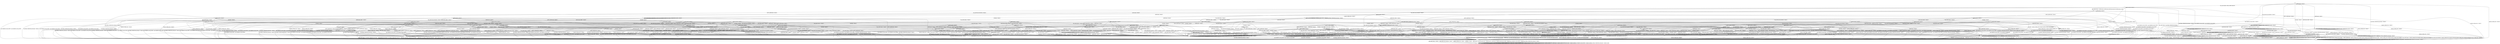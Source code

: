 digraph h12 {
s0 [label="s0"];
s1 [label="s1"];
s2 [label="s2"];
s6 [label="s6"];
s8 [label="s8"];
s33 [label="s33"];
s58 [label="s58"];
s60 [label="s60"];
s3 [label="s3"];
s4 [label="s4"];
s7 [label="s7"];
s9 [label="s9"];
s10 [label="s10"];
s13 [label="s13"];
s17 [label="s17"];
s59 [label="s59"];
s61 [label="s61"];
s5 [label="s5"];
s11 [label="s11"];
s16 [label="s16"];
s18 [label="s18"];
s21 [label="s21"];
s22 [label="s22"];
s34 [label="s34"];
s35 [label="s35"];
s47 [label="s47"];
s49 [label="s49"];
s12 [label="s12"];
s14 [label="s14"];
s15 [label="s15"];
s19 [label="s19"];
s24 [label="s24"];
s25 [label="s25"];
s26 [label="s26"];
s36 [label="s36"];
s37 [label="s37"];
s38 [label="s38"];
s45 [label="s45"];
s48 [label="s48"];
s52 [label="s52"];
s55 [label="s55"];
s63 [label="s63"];
s64 [label="s64"];
s69 [label="s69"];
s20 [label="s20"];
s23 [label="s23"];
s27 [label="s27"];
s28 [label="s28"];
s29 [label="s29"];
s30 [label="s30"];
s39 [label="s39"];
s41 [label="s41"];
s42 [label="s42"];
s43 [label="s43"];
s46 [label="s46"];
s50 [label="s50"];
s51 [label="s51"];
s53 [label="s53"];
s62 [label="s62"];
s67 [label="s67"];
s70 [label="s70"];
s71 [label="s71"];
s31 [label="s31"];
s40 [label="s40"];
s44 [label="s44"];
s56 [label="s56"];
s57 [label="s57"];
s65 [label="s65"];
s66 [label="s66"];
s68 [label="s68"];
s74 [label="s74"];
s75 [label="s75"];
s32 [label="s32"];
s54 [label="s54"];
s72 [label="s72"];
s73 [label="s73"];
s0 -> s1 [label="RSA_CLIENT_HELLO / HELLO_VERIFY_REQUEST"];
s0 -> s2 [label="RSA_CLIENT_KEY_EXCHANGE / TIMEOUT"];
s0 -> s8 [label="CHANGE_CIPHER_SPEC / TIMEOUT"];
s0 -> s33 [label="FINISHED / TIMEOUT"];
s0 -> s0 [label="APPLICATION / TIMEOUT"];
s0 -> s58 [label="CERTIFICATE / TIMEOUT"];
s0 -> s60 [label="EMPTY_CERTIFICATE / TIMEOUT"];
s0 -> s33 [label="CERTIFICATE_VERIFY / TIMEOUT"];
s0 -> s6 [label="Alert(WARNING,CLOSE_NOTIFY) / TIMEOUT"];
s0 -> s6 [label="Alert(FATAL,UNEXPECTED_MESSAGE) / TIMEOUT"];
s1 -> s3 [label="RSA_CLIENT_HELLO / SERVER_HELLO,CERTIFICATE,CERTIFICATE_REQUEST,SERVER_HELLO_DONE"];
s1 -> s4 [label="RSA_CLIENT_KEY_EXCHANGE / TIMEOUT"];
s1 -> s8 [label="CHANGE_CIPHER_SPEC / TIMEOUT"];
s1 -> s9 [label="FINISHED / TIMEOUT"];
s1 -> s1 [label="APPLICATION / TIMEOUT"];
s1 -> s17 [label="CERTIFICATE / TIMEOUT"];
s1 -> s13 [label="EMPTY_CERTIFICATE / TIMEOUT"];
s1 -> s9 [label="CERTIFICATE_VERIFY / TIMEOUT"];
s1 -> s6 [label="Alert(WARNING,CLOSE_NOTIFY) / Alert(WARNING,CLOSE_NOTIFY)"];
s1 -> s6 [label="Alert(FATAL,UNEXPECTED_MESSAGE) / TIMEOUT"];
s2 -> s2 [label="RSA_CLIENT_HELLO / TIMEOUT"];
s2 -> s33 [label="RSA_CLIENT_KEY_EXCHANGE / TIMEOUT"];
s2 -> s10 [label="CHANGE_CIPHER_SPEC / TIMEOUT"];
s2 -> s2 [label="FINISHED / TIMEOUT"];
s2 -> s2 [label="APPLICATION / TIMEOUT"];
s2 -> s60 [label="CERTIFICATE / TIMEOUT"];
s2 -> s60 [label="EMPTY_CERTIFICATE / TIMEOUT"];
s2 -> s59 [label="CERTIFICATE_VERIFY / TIMEOUT"];
s2 -> s6 [label="Alert(WARNING,CLOSE_NOTIFY) / TIMEOUT"];
s2 -> s6 [label="Alert(FATAL,UNEXPECTED_MESSAGE) / TIMEOUT"];
s6 -> s7 [label="RSA_CLIENT_HELLO / TIMEOUT"];
s6 -> s7 [label="RSA_CLIENT_KEY_EXCHANGE / TIMEOUT"];
s6 -> s7 [label="CHANGE_CIPHER_SPEC / TIMEOUT"];
s6 -> s7 [label="FINISHED / TIMEOUT"];
s6 -> s7 [label="APPLICATION / TIMEOUT"];
s6 -> s7 [label="CERTIFICATE / TIMEOUT"];
s6 -> s7 [label="EMPTY_CERTIFICATE / TIMEOUT"];
s6 -> s7 [label="CERTIFICATE_VERIFY / TIMEOUT"];
s6 -> s7 [label="Alert(WARNING,CLOSE_NOTIFY) / TIMEOUT"];
s6 -> s7 [label="Alert(FATAL,UNEXPECTED_MESSAGE) / TIMEOUT"];
s8 -> s8 [label="RSA_CLIENT_HELLO / TIMEOUT"];
s8 -> s8 [label="RSA_CLIENT_KEY_EXCHANGE / TIMEOUT"];
s8 -> s8 [label="CHANGE_CIPHER_SPEC / TIMEOUT"];
s8 -> s8 [label="FINISHED / TIMEOUT"];
s8 -> s8 [label="APPLICATION / TIMEOUT"];
s8 -> s8 [label="CERTIFICATE / TIMEOUT"];
s8 -> s8 [label="EMPTY_CERTIFICATE / TIMEOUT"];
s8 -> s8 [label="CERTIFICATE_VERIFY / TIMEOUT"];
s8 -> s8 [label="Alert(WARNING,CLOSE_NOTIFY) / TIMEOUT"];
s8 -> s8 [label="Alert(FATAL,UNEXPECTED_MESSAGE) / TIMEOUT"];
s33 -> s33 [label="RSA_CLIENT_HELLO / TIMEOUT"];
s33 -> s33 [label="RSA_CLIENT_KEY_EXCHANGE / TIMEOUT"];
s33 -> s8 [label="CHANGE_CIPHER_SPEC / TIMEOUT"];
s33 -> s33 [label="FINISHED / TIMEOUT"];
s33 -> s33 [label="APPLICATION / TIMEOUT"];
s33 -> s33 [label="CERTIFICATE / TIMEOUT"];
s33 -> s33 [label="EMPTY_CERTIFICATE / TIMEOUT"];
s33 -> s33 [label="CERTIFICATE_VERIFY / TIMEOUT"];
s33 -> s6 [label="Alert(WARNING,CLOSE_NOTIFY) / TIMEOUT"];
s33 -> s6 [label="Alert(FATAL,UNEXPECTED_MESSAGE) / TIMEOUT"];
s58 -> s58 [label="RSA_CLIENT_HELLO / TIMEOUT"];
s58 -> s58 [label="RSA_CLIENT_KEY_EXCHANGE / TIMEOUT"];
s58 -> s8 [label="CHANGE_CIPHER_SPEC / TIMEOUT"];
s58 -> s58 [label="FINISHED / TIMEOUT"];
s58 -> s58 [label="APPLICATION / TIMEOUT"];
s58 -> s33 [label="CERTIFICATE / TIMEOUT"];
s58 -> s33 [label="EMPTY_CERTIFICATE / TIMEOUT"];
s58 -> s61 [label="CERTIFICATE_VERIFY / TIMEOUT"];
s58 -> s6 [label="Alert(WARNING,CLOSE_NOTIFY) / TIMEOUT"];
s58 -> s6 [label="Alert(FATAL,UNEXPECTED_MESSAGE) / TIMEOUT"];
s60 -> s60 [label="RSA_CLIENT_HELLO / TIMEOUT"];
s60 -> s60 [label="RSA_CLIENT_KEY_EXCHANGE / TIMEOUT"];
s60 -> s10 [label="CHANGE_CIPHER_SPEC / TIMEOUT"];
s60 -> s60 [label="FINISHED / TIMEOUT"];
s60 -> s60 [label="APPLICATION / TIMEOUT"];
s60 -> s33 [label="CERTIFICATE / TIMEOUT"];
s60 -> s33 [label="EMPTY_CERTIFICATE / TIMEOUT"];
s60 -> s61 [label="CERTIFICATE_VERIFY / TIMEOUT"];
s60 -> s6 [label="Alert(WARNING,CLOSE_NOTIFY) / TIMEOUT"];
s60 -> s6 [label="Alert(FATAL,UNEXPECTED_MESSAGE) / TIMEOUT"];
s3 -> s6 [label="RSA_CLIENT_HELLO / Alert(FATAL,UNEXPECTED_MESSAGE)"];
s3 -> s21 [label="RSA_CLIENT_KEY_EXCHANGE / TIMEOUT"];
s3 -> s8 [label="CHANGE_CIPHER_SPEC / TIMEOUT"];
s3 -> s9 [label="FINISHED / TIMEOUT"];
s3 -> s3 [label="APPLICATION / TIMEOUT"];
s3 -> s17 [label="CERTIFICATE / TIMEOUT"];
s3 -> s11 [label="EMPTY_CERTIFICATE / TIMEOUT"];
s3 -> s9 [label="CERTIFICATE_VERIFY / TIMEOUT"];
s3 -> s6 [label="Alert(WARNING,CLOSE_NOTIFY) / Alert(WARNING,CLOSE_NOTIFY)"];
s3 -> s6 [label="Alert(FATAL,UNEXPECTED_MESSAGE) / TIMEOUT"];
s4 -> s18 [label="RSA_CLIENT_HELLO / TIMEOUT"];
s4 -> s9 [label="RSA_CLIENT_KEY_EXCHANGE / TIMEOUT"];
s4 -> s5 [label="CHANGE_CIPHER_SPEC / TIMEOUT"];
s4 -> s22 [label="FINISHED / TIMEOUT"];
s4 -> s4 [label="APPLICATION / TIMEOUT"];
s4 -> s34 [label="CERTIFICATE / TIMEOUT"];
s4 -> s34 [label="EMPTY_CERTIFICATE / TIMEOUT"];
s4 -> s47 [label="CERTIFICATE_VERIFY / TIMEOUT"];
s4 -> s6 [label="Alert(WARNING,CLOSE_NOTIFY) / Alert(WARNING,CLOSE_NOTIFY)"];
s4 -> s6 [label="Alert(FATAL,UNEXPECTED_MESSAGE) / TIMEOUT"];
s7 -> s7 [label="RSA_CLIENT_HELLO / SOCKET_CLOSED"];
s7 -> s7 [label="RSA_CLIENT_KEY_EXCHANGE / SOCKET_CLOSED"];
s7 -> s7 [label="CHANGE_CIPHER_SPEC / SOCKET_CLOSED"];
s7 -> s7 [label="FINISHED / SOCKET_CLOSED"];
s7 -> s7 [label="APPLICATION / SOCKET_CLOSED"];
s7 -> s7 [label="CERTIFICATE / SOCKET_CLOSED"];
s7 -> s7 [label="EMPTY_CERTIFICATE / SOCKET_CLOSED"];
s7 -> s7 [label="CERTIFICATE_VERIFY / SOCKET_CLOSED"];
s7 -> s7 [label="Alert(WARNING,CLOSE_NOTIFY) / SOCKET_CLOSED"];
s7 -> s7 [label="Alert(FATAL,UNEXPECTED_MESSAGE) / SOCKET_CLOSED"];
s9 -> s9 [label="RSA_CLIENT_HELLO / TIMEOUT"];
s9 -> s9 [label="RSA_CLIENT_KEY_EXCHANGE / TIMEOUT"];
s9 -> s8 [label="CHANGE_CIPHER_SPEC / TIMEOUT"];
s9 -> s9 [label="FINISHED / TIMEOUT"];
s9 -> s9 [label="APPLICATION / TIMEOUT"];
s9 -> s9 [label="CERTIFICATE / TIMEOUT"];
s9 -> s9 [label="EMPTY_CERTIFICATE / TIMEOUT"];
s9 -> s9 [label="CERTIFICATE_VERIFY / TIMEOUT"];
s9 -> s6 [label="Alert(WARNING,CLOSE_NOTIFY) / Alert(WARNING,CLOSE_NOTIFY)"];
s9 -> s6 [label="Alert(FATAL,UNEXPECTED_MESSAGE) / TIMEOUT"];
s10 -> s6 [label="RSA_CLIENT_HELLO / TIMEOUT"];
s10 -> s6 [label="RSA_CLIENT_KEY_EXCHANGE / TIMEOUT"];
s10 -> s8 [label="CHANGE_CIPHER_SPEC / TIMEOUT"];
s10 -> s6 [label="FINISHED / TIMEOUT"];
s10 -> s10 [label="APPLICATION / TIMEOUT"];
s10 -> s6 [label="CERTIFICATE / TIMEOUT"];
s10 -> s6 [label="EMPTY_CERTIFICATE / TIMEOUT"];
s10 -> s6 [label="CERTIFICATE_VERIFY / TIMEOUT"];
s10 -> s10 [label="Alert(WARNING,CLOSE_NOTIFY) / TIMEOUT"];
s10 -> s10 [label="Alert(FATAL,UNEXPECTED_MESSAGE) / TIMEOUT"];
s13 -> s16 [label="RSA_CLIENT_HELLO / TIMEOUT"];
s13 -> s34 [label="RSA_CLIENT_KEY_EXCHANGE / TIMEOUT"];
s13 -> s5 [label="CHANGE_CIPHER_SPEC / TIMEOUT"];
s13 -> s35 [label="FINISHED / TIMEOUT"];
s13 -> s13 [label="APPLICATION / TIMEOUT"];
s13 -> s9 [label="CERTIFICATE / TIMEOUT"];
s13 -> s9 [label="EMPTY_CERTIFICATE / TIMEOUT"];
s13 -> s49 [label="CERTIFICATE_VERIFY / TIMEOUT"];
s13 -> s6 [label="Alert(WARNING,CLOSE_NOTIFY) / Alert(WARNING,CLOSE_NOTIFY)"];
s13 -> s6 [label="Alert(FATAL,UNEXPECTED_MESSAGE) / TIMEOUT"];
s17 -> s17 [label="RSA_CLIENT_HELLO / TIMEOUT"];
s17 -> s17 [label="RSA_CLIENT_KEY_EXCHANGE / TIMEOUT"];
s17 -> s8 [label="CHANGE_CIPHER_SPEC / TIMEOUT"];
s17 -> s17 [label="FINISHED / TIMEOUT"];
s17 -> s17 [label="APPLICATION / TIMEOUT"];
s17 -> s9 [label="CERTIFICATE / TIMEOUT"];
s17 -> s9 [label="EMPTY_CERTIFICATE / TIMEOUT"];
s17 -> s49 [label="CERTIFICATE_VERIFY / TIMEOUT"];
s17 -> s6 [label="Alert(WARNING,CLOSE_NOTIFY) / Alert(WARNING,CLOSE_NOTIFY)"];
s17 -> s6 [label="Alert(FATAL,UNEXPECTED_MESSAGE) / TIMEOUT"];
s59 -> s59 [label="RSA_CLIENT_HELLO / TIMEOUT"];
s59 -> s33 [label="RSA_CLIENT_KEY_EXCHANGE / TIMEOUT"];
s59 -> s10 [label="CHANGE_CIPHER_SPEC / TIMEOUT"];
s59 -> s59 [label="FINISHED / TIMEOUT"];
s59 -> s59 [label="APPLICATION / TIMEOUT"];
s59 -> s61 [label="CERTIFICATE / TIMEOUT"];
s59 -> s61 [label="EMPTY_CERTIFICATE / TIMEOUT"];
s59 -> s33 [label="CERTIFICATE_VERIFY / TIMEOUT"];
s59 -> s6 [label="Alert(WARNING,CLOSE_NOTIFY) / TIMEOUT"];
s59 -> s6 [label="Alert(FATAL,UNEXPECTED_MESSAGE) / TIMEOUT"];
s61 -> s61 [label="RSA_CLIENT_HELLO / TIMEOUT"];
s61 -> s61 [label="RSA_CLIENT_KEY_EXCHANGE / TIMEOUT"];
s61 -> s10 [label="CHANGE_CIPHER_SPEC / TIMEOUT"];
s61 -> s61 [label="FINISHED / TIMEOUT"];
s61 -> s61 [label="APPLICATION / TIMEOUT"];
s61 -> s33 [label="CERTIFICATE / TIMEOUT"];
s61 -> s33 [label="EMPTY_CERTIFICATE / TIMEOUT"];
s61 -> s33 [label="CERTIFICATE_VERIFY / TIMEOUT"];
s61 -> s6 [label="Alert(WARNING,CLOSE_NOTIFY) / TIMEOUT"];
s61 -> s6 [label="Alert(FATAL,UNEXPECTED_MESSAGE) / TIMEOUT"];
s5 -> s6 [label="RSA_CLIENT_HELLO / Alert(FATAL,UNEXPECTED_MESSAGE)"];
s5 -> s6 [label="RSA_CLIENT_KEY_EXCHANGE / Alert(FATAL,UNEXPECTED_MESSAGE)"];
s5 -> s8 [label="CHANGE_CIPHER_SPEC / TIMEOUT"];
s5 -> s6 [label="FINISHED / Alert(FATAL,UNEXPECTED_MESSAGE)"];
s5 -> s5 [label="APPLICATION / TIMEOUT"];
s5 -> s6 [label="CERTIFICATE / Alert(FATAL,UNEXPECTED_MESSAGE)"];
s5 -> s6 [label="EMPTY_CERTIFICATE / Alert(FATAL,UNEXPECTED_MESSAGE)"];
s5 -> s6 [label="CERTIFICATE_VERIFY / Alert(FATAL,UNEXPECTED_MESSAGE)"];
s5 -> s5 [label="Alert(WARNING,CLOSE_NOTIFY) / TIMEOUT"];
s5 -> s5 [label="Alert(FATAL,UNEXPECTED_MESSAGE) / TIMEOUT"];
s11 -> s14 [label="RSA_CLIENT_HELLO / TIMEOUT"];
s11 -> s15 [label="RSA_CLIENT_KEY_EXCHANGE / TIMEOUT"];
s11 -> s12 [label="CHANGE_CIPHER_SPEC / TIMEOUT"];
s11 -> s19 [label="FINISHED / TIMEOUT"];
s11 -> s11 [label="APPLICATION / TIMEOUT"];
s11 -> s9 [label="CERTIFICATE / TIMEOUT"];
s11 -> s9 [label="EMPTY_CERTIFICATE / TIMEOUT"];
s11 -> s48 [label="CERTIFICATE_VERIFY / TIMEOUT"];
s11 -> s6 [label="Alert(WARNING,CLOSE_NOTIFY) / Alert(WARNING,CLOSE_NOTIFY)"];
s11 -> s6 [label="Alert(FATAL,UNEXPECTED_MESSAGE) / TIMEOUT"];
s16 -> s9 [label="RSA_CLIENT_HELLO / TIMEOUT"];
s16 -> s36 [label="RSA_CLIENT_KEY_EXCHANGE / TIMEOUT"];
s16 -> s5 [label="CHANGE_CIPHER_SPEC / TIMEOUT"];
s16 -> s24 [label="FINISHED / TIMEOUT"];
s16 -> s16 [label="APPLICATION / TIMEOUT"];
s16 -> s9 [label="CERTIFICATE / TIMEOUT"];
s16 -> s9 [label="EMPTY_CERTIFICATE / TIMEOUT"];
s16 -> s63 [label="CERTIFICATE_VERIFY / TIMEOUT"];
s16 -> s6 [label="Alert(WARNING,CLOSE_NOTIFY) / Alert(WARNING,CLOSE_NOTIFY)"];
s16 -> s6 [label="Alert(FATAL,UNEXPECTED_MESSAGE) / TIMEOUT"];
s18 -> s9 [label="RSA_CLIENT_HELLO / TIMEOUT"];
s18 -> s9 [label="RSA_CLIENT_KEY_EXCHANGE / TIMEOUT"];
s18 -> s5 [label="CHANGE_CIPHER_SPEC / TIMEOUT"];
s18 -> s37 [label="FINISHED / TIMEOUT"];
s18 -> s18 [label="APPLICATION / TIMEOUT"];
s18 -> s36 [label="CERTIFICATE / TIMEOUT"];
s18 -> s36 [label="EMPTY_CERTIFICATE / TIMEOUT"];
s18 -> s64 [label="CERTIFICATE_VERIFY / TIMEOUT"];
s18 -> s6 [label="Alert(WARNING,CLOSE_NOTIFY) / Alert(WARNING,CLOSE_NOTIFY)"];
s18 -> s6 [label="Alert(FATAL,UNEXPECTED_MESSAGE) / TIMEOUT"];
s21 -> s18 [label="RSA_CLIENT_HELLO / TIMEOUT"];
s21 -> s9 [label="RSA_CLIENT_KEY_EXCHANGE / TIMEOUT"];
s21 -> s25 [label="CHANGE_CIPHER_SPEC / TIMEOUT"];
s21 -> s22 [label="FINISHED / TIMEOUT"];
s21 -> s21 [label="APPLICATION / TIMEOUT"];
s21 -> s38 [label="CERTIFICATE / TIMEOUT"];
s21 -> s15 [label="EMPTY_CERTIFICATE / TIMEOUT"];
s21 -> s26 [label="CERTIFICATE_VERIFY / TIMEOUT"];
s21 -> s6 [label="Alert(WARNING,CLOSE_NOTIFY) / Alert(WARNING,CLOSE_NOTIFY)"];
s21 -> s6 [label="Alert(FATAL,UNEXPECTED_MESSAGE) / TIMEOUT"];
s22 -> s37 [label="RSA_CLIENT_HELLO / TIMEOUT"];
s22 -> s9 [label="RSA_CLIENT_KEY_EXCHANGE / TIMEOUT"];
s22 -> s5 [label="CHANGE_CIPHER_SPEC / TIMEOUT"];
s22 -> s9 [label="FINISHED / TIMEOUT"];
s22 -> s22 [label="APPLICATION / TIMEOUT"];
s22 -> s45 [label="CERTIFICATE / TIMEOUT"];
s22 -> s45 [label="EMPTY_CERTIFICATE / TIMEOUT"];
s22 -> s52 [label="CERTIFICATE_VERIFY / TIMEOUT"];
s22 -> s6 [label="Alert(WARNING,CLOSE_NOTIFY) / Alert(WARNING,CLOSE_NOTIFY)"];
s22 -> s6 [label="Alert(FATAL,UNEXPECTED_MESSAGE) / TIMEOUT"];
s34 -> s36 [label="RSA_CLIENT_HELLO / TIMEOUT"];
s34 -> s9 [label="RSA_CLIENT_KEY_EXCHANGE / TIMEOUT"];
s34 -> s5 [label="CHANGE_CIPHER_SPEC / TIMEOUT"];
s34 -> s45 [label="FINISHED / TIMEOUT"];
s34 -> s34 [label="APPLICATION / TIMEOUT"];
s34 -> s9 [label="CERTIFICATE / TIMEOUT"];
s34 -> s9 [label="EMPTY_CERTIFICATE / TIMEOUT"];
s34 -> s55 [label="CERTIFICATE_VERIFY / TIMEOUT"];
s34 -> s6 [label="Alert(WARNING,CLOSE_NOTIFY) / Alert(WARNING,CLOSE_NOTIFY)"];
s34 -> s6 [label="Alert(FATAL,UNEXPECTED_MESSAGE) / TIMEOUT"];
s35 -> s24 [label="RSA_CLIENT_HELLO / TIMEOUT"];
s35 -> s45 [label="RSA_CLIENT_KEY_EXCHANGE / TIMEOUT"];
s35 -> s5 [label="CHANGE_CIPHER_SPEC / TIMEOUT"];
s35 -> s9 [label="FINISHED / TIMEOUT"];
s35 -> s35 [label="APPLICATION / TIMEOUT"];
s35 -> s9 [label="CERTIFICATE / TIMEOUT"];
s35 -> s9 [label="EMPTY_CERTIFICATE / TIMEOUT"];
s35 -> s69 [label="CERTIFICATE_VERIFY / TIMEOUT"];
s35 -> s6 [label="Alert(WARNING,CLOSE_NOTIFY) / Alert(WARNING,CLOSE_NOTIFY)"];
s35 -> s6 [label="Alert(FATAL,UNEXPECTED_MESSAGE) / TIMEOUT"];
s47 -> s64 [label="RSA_CLIENT_HELLO / TIMEOUT"];
s47 -> s9 [label="RSA_CLIENT_KEY_EXCHANGE / TIMEOUT"];
s47 -> s5 [label="CHANGE_CIPHER_SPEC / TIMEOUT"];
s47 -> s52 [label="FINISHED / TIMEOUT"];
s47 -> s47 [label="APPLICATION / TIMEOUT"];
s47 -> s55 [label="CERTIFICATE / TIMEOUT"];
s47 -> s55 [label="EMPTY_CERTIFICATE / TIMEOUT"];
s47 -> s9 [label="CERTIFICATE_VERIFY / TIMEOUT"];
s47 -> s6 [label="Alert(WARNING,CLOSE_NOTIFY) / Alert(WARNING,CLOSE_NOTIFY)"];
s47 -> s6 [label="Alert(FATAL,UNEXPECTED_MESSAGE) / TIMEOUT"];
s49 -> s63 [label="RSA_CLIENT_HELLO / TIMEOUT"];
s49 -> s55 [label="RSA_CLIENT_KEY_EXCHANGE / TIMEOUT"];
s49 -> s5 [label="CHANGE_CIPHER_SPEC / TIMEOUT"];
s49 -> s69 [label="FINISHED / TIMEOUT"];
s49 -> s49 [label="APPLICATION / TIMEOUT"];
s49 -> s9 [label="CERTIFICATE / TIMEOUT"];
s49 -> s9 [label="EMPTY_CERTIFICATE / TIMEOUT"];
s49 -> s9 [label="CERTIFICATE_VERIFY / TIMEOUT"];
s49 -> s6 [label="Alert(WARNING,CLOSE_NOTIFY) / Alert(WARNING,CLOSE_NOTIFY)"];
s49 -> s6 [label="Alert(FATAL,UNEXPECTED_MESSAGE) / TIMEOUT"];
s12 -> s6 [label="RSA_CLIENT_HELLO / Alert(FATAL,BAD_CERTIFICATE)"];
s12 -> s6 [label="RSA_CLIENT_KEY_EXCHANGE / Alert(FATAL,BAD_CERTIFICATE)"];
s12 -> s8 [label="CHANGE_CIPHER_SPEC / TIMEOUT"];
s12 -> s6 [label="FINISHED / Alert(FATAL,BAD_CERTIFICATE)"];
s12 -> s12 [label="APPLICATION / TIMEOUT"];
s12 -> s6 [label="CERTIFICATE / Alert(FATAL,BAD_CERTIFICATE)"];
s12 -> s6 [label="EMPTY_CERTIFICATE / Alert(FATAL,BAD_CERTIFICATE)"];
s12 -> s6 [label="CERTIFICATE_VERIFY / Alert(FATAL,BAD_CERTIFICATE)"];
s12 -> s12 [label="Alert(WARNING,CLOSE_NOTIFY) / TIMEOUT"];
s12 -> s12 [label="Alert(FATAL,UNEXPECTED_MESSAGE) / TIMEOUT"];
s14 -> s9 [label="RSA_CLIENT_HELLO / TIMEOUT"];
s14 -> s20 [label="RSA_CLIENT_KEY_EXCHANGE / TIMEOUT"];
s14 -> s12 [label="CHANGE_CIPHER_SPEC / TIMEOUT"];
s14 -> s23 [label="FINISHED / TIMEOUT"];
s14 -> s14 [label="APPLICATION / TIMEOUT"];
s14 -> s9 [label="CERTIFICATE / TIMEOUT"];
s14 -> s9 [label="EMPTY_CERTIFICATE / TIMEOUT"];
s14 -> s62 [label="CERTIFICATE_VERIFY / TIMEOUT"];
s14 -> s6 [label="Alert(WARNING,CLOSE_NOTIFY) / Alert(WARNING,CLOSE_NOTIFY)"];
s14 -> s6 [label="Alert(FATAL,UNEXPECTED_MESSAGE) / TIMEOUT"];
s15 -> s20 [label="RSA_CLIENT_HELLO / TIMEOUT"];
s15 -> s9 [label="RSA_CLIENT_KEY_EXCHANGE / TIMEOUT"];
s15 -> s12 [label="CHANGE_CIPHER_SPEC / TIMEOUT"];
s15 -> s43 [label="FINISHED / TIMEOUT"];
s15 -> s15 [label="APPLICATION / TIMEOUT"];
s15 -> s9 [label="CERTIFICATE / TIMEOUT"];
s15 -> s9 [label="EMPTY_CERTIFICATE / TIMEOUT"];
s15 -> s50 [label="CERTIFICATE_VERIFY / TIMEOUT"];
s15 -> s6 [label="Alert(WARNING,CLOSE_NOTIFY) / Alert(WARNING,CLOSE_NOTIFY)"];
s15 -> s6 [label="Alert(FATAL,UNEXPECTED_MESSAGE) / TIMEOUT"];
s19 -> s23 [label="RSA_CLIENT_HELLO / TIMEOUT"];
s19 -> s43 [label="RSA_CLIENT_KEY_EXCHANGE / TIMEOUT"];
s19 -> s12 [label="CHANGE_CIPHER_SPEC / TIMEOUT"];
s19 -> s9 [label="FINISHED / TIMEOUT"];
s19 -> s19 [label="APPLICATION / TIMEOUT"];
s19 -> s9 [label="CERTIFICATE / TIMEOUT"];
s19 -> s9 [label="EMPTY_CERTIFICATE / TIMEOUT"];
s19 -> s51 [label="CERTIFICATE_VERIFY / TIMEOUT"];
s19 -> s6 [label="Alert(WARNING,CLOSE_NOTIFY) / Alert(WARNING,CLOSE_NOTIFY)"];
s19 -> s6 [label="Alert(FATAL,UNEXPECTED_MESSAGE) / TIMEOUT"];
s24 -> s9 [label="RSA_CLIENT_HELLO / TIMEOUT"];
s24 -> s46 [label="RSA_CLIENT_KEY_EXCHANGE / TIMEOUT"];
s24 -> s5 [label="CHANGE_CIPHER_SPEC / TIMEOUT"];
s24 -> s9 [label="FINISHED / TIMEOUT"];
s24 -> s24 [label="APPLICATION / TIMEOUT"];
s24 -> s9 [label="CERTIFICATE / TIMEOUT"];
s24 -> s9 [label="EMPTY_CERTIFICATE / TIMEOUT"];
s24 -> s53 [label="CERTIFICATE_VERIFY / TIMEOUT"];
s24 -> s6 [label="Alert(WARNING,CLOSE_NOTIFY) / Alert(WARNING,CLOSE_NOTIFY)"];
s24 -> s6 [label="Alert(FATAL,UNEXPECTED_MESSAGE) / TIMEOUT"];
s25 -> s18 [label="RSA_CLIENT_HELLO / TIMEOUT"];
s25 -> s9 [label="RSA_CLIENT_KEY_EXCHANGE / TIMEOUT"];
s25 -> s8 [label="CHANGE_CIPHER_SPEC / TIMEOUT"];
s25 -> s27 [label="FINISHED / CHANGE_CIPHER_SPEC,FINISHED,CHANGE_CIPHER_SPEC,FINISHED"];
s25 -> s25 [label="APPLICATION / TIMEOUT"];
s25 -> s28 [label="CERTIFICATE / TIMEOUT"];
s25 -> s20 [label="EMPTY_CERTIFICATE / TIMEOUT"];
s25 -> s67 [label="CERTIFICATE_VERIFY / TIMEOUT"];
s25 -> s25 [label="Alert(WARNING,CLOSE_NOTIFY) / TIMEOUT"];
s25 -> s25 [label="Alert(FATAL,UNEXPECTED_MESSAGE) / TIMEOUT"];
s26 -> s26 [label="RSA_CLIENT_HELLO / TIMEOUT"];
s26 -> s9 [label="RSA_CLIENT_KEY_EXCHANGE / TIMEOUT"];
s26 -> s29 [label="CHANGE_CIPHER_SPEC / TIMEOUT"];
s26 -> s30 [label="FINISHED / TIMEOUT"];
s26 -> s26 [label="APPLICATION / TIMEOUT"];
s26 -> s39 [label="CERTIFICATE / TIMEOUT"];
s26 -> s39 [label="EMPTY_CERTIFICATE / TIMEOUT"];
s26 -> s9 [label="CERTIFICATE_VERIFY / TIMEOUT"];
s26 -> s6 [label="Alert(WARNING,CLOSE_NOTIFY) / Alert(WARNING,CLOSE_NOTIFY)"];
s26 -> s6 [label="Alert(FATAL,UNEXPECTED_MESSAGE) / TIMEOUT"];
s36 -> s9 [label="RSA_CLIENT_HELLO / TIMEOUT"];
s36 -> s9 [label="RSA_CLIENT_KEY_EXCHANGE / TIMEOUT"];
s36 -> s5 [label="CHANGE_CIPHER_SPEC / TIMEOUT"];
s36 -> s46 [label="FINISHED / TIMEOUT"];
s36 -> s36 [label="APPLICATION / TIMEOUT"];
s36 -> s9 [label="CERTIFICATE / TIMEOUT"];
s36 -> s9 [label="EMPTY_CERTIFICATE / TIMEOUT"];
s36 -> s70 [label="CERTIFICATE_VERIFY / TIMEOUT"];
s36 -> s6 [label="Alert(WARNING,CLOSE_NOTIFY) / Alert(WARNING,CLOSE_NOTIFY)"];
s36 -> s6 [label="Alert(FATAL,UNEXPECTED_MESSAGE) / TIMEOUT"];
s37 -> s9 [label="RSA_CLIENT_HELLO / TIMEOUT"];
s37 -> s9 [label="RSA_CLIENT_KEY_EXCHANGE / TIMEOUT"];
s37 -> s5 [label="CHANGE_CIPHER_SPEC / TIMEOUT"];
s37 -> s9 [label="FINISHED / TIMEOUT"];
s37 -> s37 [label="APPLICATION / TIMEOUT"];
s37 -> s46 [label="CERTIFICATE / TIMEOUT"];
s37 -> s46 [label="EMPTY_CERTIFICATE / TIMEOUT"];
s37 -> s71 [label="CERTIFICATE_VERIFY / TIMEOUT"];
s37 -> s6 [label="Alert(WARNING,CLOSE_NOTIFY) / Alert(WARNING,CLOSE_NOTIFY)"];
s37 -> s6 [label="Alert(FATAL,UNEXPECTED_MESSAGE) / TIMEOUT"];
s38 -> s36 [label="RSA_CLIENT_HELLO / TIMEOUT"];
s38 -> s9 [label="RSA_CLIENT_KEY_EXCHANGE / TIMEOUT"];
s38 -> s41 [label="CHANGE_CIPHER_SPEC / TIMEOUT"];
s38 -> s45 [label="FINISHED / TIMEOUT"];
s38 -> s38 [label="APPLICATION / TIMEOUT"];
s38 -> s9 [label="CERTIFICATE / TIMEOUT"];
s38 -> s9 [label="EMPTY_CERTIFICATE / TIMEOUT"];
s38 -> s42 [label="CERTIFICATE_VERIFY / TIMEOUT"];
s38 -> s6 [label="Alert(WARNING,CLOSE_NOTIFY) / Alert(WARNING,CLOSE_NOTIFY)"];
s38 -> s6 [label="Alert(FATAL,UNEXPECTED_MESSAGE) / TIMEOUT"];
s45 -> s46 [label="RSA_CLIENT_HELLO / TIMEOUT"];
s45 -> s9 [label="RSA_CLIENT_KEY_EXCHANGE / TIMEOUT"];
s45 -> s5 [label="CHANGE_CIPHER_SPEC / TIMEOUT"];
s45 -> s9 [label="FINISHED / TIMEOUT"];
s45 -> s45 [label="APPLICATION / TIMEOUT"];
s45 -> s9 [label="CERTIFICATE / TIMEOUT"];
s45 -> s9 [label="EMPTY_CERTIFICATE / TIMEOUT"];
s45 -> s56 [label="CERTIFICATE_VERIFY / TIMEOUT"];
s45 -> s6 [label="Alert(WARNING,CLOSE_NOTIFY) / Alert(WARNING,CLOSE_NOTIFY)"];
s45 -> s6 [label="Alert(FATAL,UNEXPECTED_MESSAGE) / TIMEOUT"];
s48 -> s62 [label="RSA_CLIENT_HELLO / TIMEOUT"];
s48 -> s50 [label="RSA_CLIENT_KEY_EXCHANGE / TIMEOUT"];
s48 -> s12 [label="CHANGE_CIPHER_SPEC / TIMEOUT"];
s48 -> s51 [label="FINISHED / TIMEOUT"];
s48 -> s48 [label="APPLICATION / TIMEOUT"];
s48 -> s9 [label="CERTIFICATE / TIMEOUT"];
s48 -> s9 [label="EMPTY_CERTIFICATE / TIMEOUT"];
s48 -> s9 [label="CERTIFICATE_VERIFY / TIMEOUT"];
s48 -> s6 [label="Alert(WARNING,CLOSE_NOTIFY) / Alert(WARNING,CLOSE_NOTIFY)"];
s48 -> s6 [label="Alert(FATAL,UNEXPECTED_MESSAGE) / TIMEOUT"];
s52 -> s71 [label="RSA_CLIENT_HELLO / TIMEOUT"];
s52 -> s9 [label="RSA_CLIENT_KEY_EXCHANGE / TIMEOUT"];
s52 -> s5 [label="CHANGE_CIPHER_SPEC / TIMEOUT"];
s52 -> s9 [label="FINISHED / TIMEOUT"];
s52 -> s52 [label="APPLICATION / TIMEOUT"];
s52 -> s56 [label="CERTIFICATE / TIMEOUT"];
s52 -> s56 [label="EMPTY_CERTIFICATE / TIMEOUT"];
s52 -> s9 [label="CERTIFICATE_VERIFY / TIMEOUT"];
s52 -> s6 [label="Alert(WARNING,CLOSE_NOTIFY) / Alert(WARNING,CLOSE_NOTIFY)"];
s52 -> s6 [label="Alert(FATAL,UNEXPECTED_MESSAGE) / TIMEOUT"];
s55 -> s70 [label="RSA_CLIENT_HELLO / TIMEOUT"];
s55 -> s9 [label="RSA_CLIENT_KEY_EXCHANGE / TIMEOUT"];
s55 -> s5 [label="CHANGE_CIPHER_SPEC / TIMEOUT"];
s55 -> s56 [label="FINISHED / TIMEOUT"];
s55 -> s55 [label="APPLICATION / TIMEOUT"];
s55 -> s9 [label="CERTIFICATE / TIMEOUT"];
s55 -> s9 [label="EMPTY_CERTIFICATE / TIMEOUT"];
s55 -> s9 [label="CERTIFICATE_VERIFY / TIMEOUT"];
s55 -> s6 [label="Alert(WARNING,CLOSE_NOTIFY) / Alert(WARNING,CLOSE_NOTIFY)"];
s55 -> s6 [label="Alert(FATAL,UNEXPECTED_MESSAGE) / TIMEOUT"];
s63 -> s9 [label="RSA_CLIENT_HELLO / TIMEOUT"];
s63 -> s70 [label="RSA_CLIENT_KEY_EXCHANGE / TIMEOUT"];
s63 -> s5 [label="CHANGE_CIPHER_SPEC / TIMEOUT"];
s63 -> s53 [label="FINISHED / TIMEOUT"];
s63 -> s63 [label="APPLICATION / TIMEOUT"];
s63 -> s9 [label="CERTIFICATE / TIMEOUT"];
s63 -> s9 [label="EMPTY_CERTIFICATE / TIMEOUT"];
s63 -> s9 [label="CERTIFICATE_VERIFY / TIMEOUT"];
s63 -> s6 [label="Alert(WARNING,CLOSE_NOTIFY) / Alert(WARNING,CLOSE_NOTIFY)"];
s63 -> s6 [label="Alert(FATAL,UNEXPECTED_MESSAGE) / TIMEOUT"];
s64 -> s9 [label="RSA_CLIENT_HELLO / TIMEOUT"];
s64 -> s9 [label="RSA_CLIENT_KEY_EXCHANGE / TIMEOUT"];
s64 -> s5 [label="CHANGE_CIPHER_SPEC / TIMEOUT"];
s64 -> s71 [label="FINISHED / TIMEOUT"];
s64 -> s64 [label="APPLICATION / TIMEOUT"];
s64 -> s70 [label="CERTIFICATE / TIMEOUT"];
s64 -> s70 [label="EMPTY_CERTIFICATE / TIMEOUT"];
s64 -> s9 [label="CERTIFICATE_VERIFY / TIMEOUT"];
s64 -> s6 [label="Alert(WARNING,CLOSE_NOTIFY) / Alert(WARNING,CLOSE_NOTIFY)"];
s64 -> s6 [label="Alert(FATAL,UNEXPECTED_MESSAGE) / TIMEOUT"];
s69 -> s53 [label="RSA_CLIENT_HELLO / TIMEOUT"];
s69 -> s56 [label="RSA_CLIENT_KEY_EXCHANGE / TIMEOUT"];
s69 -> s5 [label="CHANGE_CIPHER_SPEC / TIMEOUT"];
s69 -> s9 [label="FINISHED / TIMEOUT"];
s69 -> s69 [label="APPLICATION / TIMEOUT"];
s69 -> s9 [label="CERTIFICATE / TIMEOUT"];
s69 -> s9 [label="EMPTY_CERTIFICATE / TIMEOUT"];
s69 -> s9 [label="CERTIFICATE_VERIFY / TIMEOUT"];
s69 -> s6 [label="Alert(WARNING,CLOSE_NOTIFY) / Alert(WARNING,CLOSE_NOTIFY)"];
s69 -> s6 [label="Alert(FATAL,UNEXPECTED_MESSAGE) / TIMEOUT"];
s20 -> s9 [label="RSA_CLIENT_HELLO / TIMEOUT"];
s20 -> s9 [label="RSA_CLIENT_KEY_EXCHANGE / TIMEOUT"];
s20 -> s12 [label="CHANGE_CIPHER_SPEC / TIMEOUT"];
s20 -> s44 [label="FINISHED / TIMEOUT"];
s20 -> s20 [label="APPLICATION / TIMEOUT"];
s20 -> s9 [label="CERTIFICATE / TIMEOUT"];
s20 -> s9 [label="EMPTY_CERTIFICATE / TIMEOUT"];
s20 -> s65 [label="CERTIFICATE_VERIFY / TIMEOUT"];
s20 -> s6 [label="Alert(WARNING,CLOSE_NOTIFY) / Alert(WARNING,CLOSE_NOTIFY)"];
s20 -> s6 [label="Alert(FATAL,UNEXPECTED_MESSAGE) / TIMEOUT"];
s23 -> s9 [label="RSA_CLIENT_HELLO / TIMEOUT"];
s23 -> s44 [label="RSA_CLIENT_KEY_EXCHANGE / TIMEOUT"];
s23 -> s12 [label="CHANGE_CIPHER_SPEC / TIMEOUT"];
s23 -> s9 [label="FINISHED / TIMEOUT"];
s23 -> s23 [label="APPLICATION / TIMEOUT"];
s23 -> s9 [label="CERTIFICATE / TIMEOUT"];
s23 -> s9 [label="EMPTY_CERTIFICATE / TIMEOUT"];
s23 -> s66 [label="CERTIFICATE_VERIFY / TIMEOUT"];
s23 -> s6 [label="Alert(WARNING,CLOSE_NOTIFY) / Alert(WARNING,CLOSE_NOTIFY)"];
s23 -> s6 [label="Alert(FATAL,UNEXPECTED_MESSAGE) / TIMEOUT"];
s27 -> s27 [label="RSA_CLIENT_HELLO / TIMEOUT"];
s27 -> s27 [label="RSA_CLIENT_KEY_EXCHANGE / TIMEOUT"];
s27 -> s8 [label="CHANGE_CIPHER_SPEC / TIMEOUT"];
s27 -> s27 [label="FINISHED / TIMEOUT"];
s27 -> s6 [label="APPLICATION / APPLICATION"];
s27 -> s27 [label="CERTIFICATE / TIMEOUT"];
s27 -> s27 [label="EMPTY_CERTIFICATE / TIMEOUT"];
s27 -> s27 [label="CERTIFICATE_VERIFY / TIMEOUT"];
s27 -> s6 [label="Alert(WARNING,CLOSE_NOTIFY) / TIMEOUT"];
s27 -> s6 [label="Alert(FATAL,UNEXPECTED_MESSAGE) / TIMEOUT"];
s28 -> s36 [label="RSA_CLIENT_HELLO / TIMEOUT"];
s28 -> s9 [label="RSA_CLIENT_KEY_EXCHANGE / TIMEOUT"];
s28 -> s5 [label="CHANGE_CIPHER_SPEC / TIMEOUT"];
s28 -> s31 [label="FINISHED / TIMEOUT"];
s28 -> s9 [label="APPLICATION / TIMEOUT"];
s28 -> s9 [label="CERTIFICATE / TIMEOUT"];
s28 -> s9 [label="EMPTY_CERTIFICATE / TIMEOUT"];
s28 -> s28 [label="CERTIFICATE_VERIFY / TIMEOUT"];
s28 -> s6 [label="Alert(WARNING,CLOSE_NOTIFY) / Alert(WARNING,CLOSE_NOTIFY)"];
s28 -> s6 [label="Alert(FATAL,UNEXPECTED_MESSAGE) / TIMEOUT"];
s29 -> s6 [label="RSA_CLIENT_HELLO / Alert(FATAL,HANDSHAKE_FAILURE)"];
s29 -> s6 [label="RSA_CLIENT_KEY_EXCHANGE / Alert(FATAL,HANDSHAKE_FAILURE)"];
s29 -> s8 [label="CHANGE_CIPHER_SPEC / TIMEOUT"];
s29 -> s6 [label="FINISHED / Alert(FATAL,HANDSHAKE_FAILURE)"];
s29 -> s29 [label="APPLICATION / TIMEOUT"];
s29 -> s6 [label="CERTIFICATE / Alert(FATAL,HANDSHAKE_FAILURE)"];
s29 -> s6 [label="EMPTY_CERTIFICATE / Alert(FATAL,HANDSHAKE_FAILURE)"];
s29 -> s6 [label="CERTIFICATE_VERIFY / Alert(FATAL,HANDSHAKE_FAILURE)"];
s29 -> s29 [label="Alert(WARNING,CLOSE_NOTIFY) / TIMEOUT"];
s29 -> s29 [label="Alert(FATAL,UNEXPECTED_MESSAGE) / TIMEOUT"];
s30 -> s68 [label="RSA_CLIENT_HELLO / TIMEOUT"];
s30 -> s9 [label="RSA_CLIENT_KEY_EXCHANGE / TIMEOUT"];
s30 -> s29 [label="CHANGE_CIPHER_SPEC / TIMEOUT"];
s30 -> s9 [label="FINISHED / TIMEOUT"];
s30 -> s30 [label="APPLICATION / TIMEOUT"];
s30 -> s40 [label="CERTIFICATE / TIMEOUT"];
s30 -> s40 [label="EMPTY_CERTIFICATE / TIMEOUT"];
s30 -> s9 [label="CERTIFICATE_VERIFY / TIMEOUT"];
s30 -> s6 [label="Alert(WARNING,CLOSE_NOTIFY) / Alert(WARNING,CLOSE_NOTIFY)"];
s30 -> s6 [label="Alert(FATAL,UNEXPECTED_MESSAGE) / TIMEOUT"];
s39 -> s39 [label="RSA_CLIENT_HELLO / TIMEOUT"];
s39 -> s9 [label="RSA_CLIENT_KEY_EXCHANGE / TIMEOUT"];
s39 -> s29 [label="CHANGE_CIPHER_SPEC / TIMEOUT"];
s39 -> s40 [label="FINISHED / TIMEOUT"];
s39 -> s39 [label="APPLICATION / TIMEOUT"];
s39 -> s9 [label="CERTIFICATE / TIMEOUT"];
s39 -> s9 [label="EMPTY_CERTIFICATE / TIMEOUT"];
s39 -> s9 [label="CERTIFICATE_VERIFY / TIMEOUT"];
s39 -> s6 [label="Alert(WARNING,CLOSE_NOTIFY) / Alert(WARNING,CLOSE_NOTIFY)"];
s39 -> s6 [label="Alert(FATAL,UNEXPECTED_MESSAGE) / TIMEOUT"];
s41 -> s9 [label="RSA_CLIENT_HELLO / TIMEOUT"];
s41 -> s9 [label="RSA_CLIENT_KEY_EXCHANGE / TIMEOUT"];
s41 -> s8 [label="CHANGE_CIPHER_SPEC / TIMEOUT"];
s41 -> s27 [label="FINISHED / CHANGE_CIPHER_SPEC,FINISHED,CHANGE_CIPHER_SPEC,FINISHED"];
s41 -> s41 [label="APPLICATION / TIMEOUT"];
s41 -> s9 [label="CERTIFICATE / TIMEOUT"];
s41 -> s9 [label="EMPTY_CERTIFICATE / TIMEOUT"];
s41 -> s9 [label="CERTIFICATE_VERIFY / TIMEOUT"];
s41 -> s41 [label="Alert(WARNING,CLOSE_NOTIFY) / TIMEOUT"];
s41 -> s41 [label="Alert(FATAL,UNEXPECTED_MESSAGE) / TIMEOUT"];
s42 -> s70 [label="RSA_CLIENT_HELLO / TIMEOUT"];
s42 -> s9 [label="RSA_CLIENT_KEY_EXCHANGE / TIMEOUT"];
s42 -> s41 [label="CHANGE_CIPHER_SPEC / TIMEOUT"];
s42 -> s56 [label="FINISHED / TIMEOUT"];
s42 -> s42 [label="APPLICATION / TIMEOUT"];
s42 -> s9 [label="CERTIFICATE / TIMEOUT"];
s42 -> s9 [label="EMPTY_CERTIFICATE / TIMEOUT"];
s42 -> s9 [label="CERTIFICATE_VERIFY / TIMEOUT"];
s42 -> s6 [label="Alert(WARNING,CLOSE_NOTIFY) / Alert(WARNING,CLOSE_NOTIFY)"];
s42 -> s6 [label="Alert(FATAL,UNEXPECTED_MESSAGE) / TIMEOUT"];
s43 -> s44 [label="RSA_CLIENT_HELLO / TIMEOUT"];
s43 -> s9 [label="RSA_CLIENT_KEY_EXCHANGE / TIMEOUT"];
s43 -> s12 [label="CHANGE_CIPHER_SPEC / TIMEOUT"];
s43 -> s9 [label="FINISHED / TIMEOUT"];
s43 -> s43 [label="APPLICATION / TIMEOUT"];
s43 -> s9 [label="CERTIFICATE / TIMEOUT"];
s43 -> s9 [label="EMPTY_CERTIFICATE / TIMEOUT"];
s43 -> s57 [label="CERTIFICATE_VERIFY / TIMEOUT"];
s43 -> s6 [label="Alert(WARNING,CLOSE_NOTIFY) / Alert(WARNING,CLOSE_NOTIFY)"];
s43 -> s6 [label="Alert(FATAL,UNEXPECTED_MESSAGE) / TIMEOUT"];
s46 -> s9 [label="RSA_CLIENT_HELLO / TIMEOUT"];
s46 -> s9 [label="RSA_CLIENT_KEY_EXCHANGE / TIMEOUT"];
s46 -> s5 [label="CHANGE_CIPHER_SPEC / TIMEOUT"];
s46 -> s9 [label="FINISHED / TIMEOUT"];
s46 -> s46 [label="APPLICATION / TIMEOUT"];
s46 -> s9 [label="CERTIFICATE / TIMEOUT"];
s46 -> s9 [label="EMPTY_CERTIFICATE / TIMEOUT"];
s46 -> s74 [label="CERTIFICATE_VERIFY / TIMEOUT"];
s46 -> s6 [label="Alert(WARNING,CLOSE_NOTIFY) / Alert(WARNING,CLOSE_NOTIFY)"];
s46 -> s6 [label="Alert(FATAL,UNEXPECTED_MESSAGE) / TIMEOUT"];
s50 -> s65 [label="RSA_CLIENT_HELLO / TIMEOUT"];
s50 -> s9 [label="RSA_CLIENT_KEY_EXCHANGE / TIMEOUT"];
s50 -> s12 [label="CHANGE_CIPHER_SPEC / TIMEOUT"];
s50 -> s57 [label="FINISHED / TIMEOUT"];
s50 -> s50 [label="APPLICATION / TIMEOUT"];
s50 -> s9 [label="CERTIFICATE / TIMEOUT"];
s50 -> s9 [label="EMPTY_CERTIFICATE / TIMEOUT"];
s50 -> s9 [label="CERTIFICATE_VERIFY / TIMEOUT"];
s50 -> s6 [label="Alert(WARNING,CLOSE_NOTIFY) / Alert(WARNING,CLOSE_NOTIFY)"];
s50 -> s6 [label="Alert(FATAL,UNEXPECTED_MESSAGE) / TIMEOUT"];
s51 -> s66 [label="RSA_CLIENT_HELLO / TIMEOUT"];
s51 -> s57 [label="RSA_CLIENT_KEY_EXCHANGE / TIMEOUT"];
s51 -> s12 [label="CHANGE_CIPHER_SPEC / TIMEOUT"];
s51 -> s9 [label="FINISHED / TIMEOUT"];
s51 -> s51 [label="APPLICATION / TIMEOUT"];
s51 -> s9 [label="CERTIFICATE / TIMEOUT"];
s51 -> s9 [label="EMPTY_CERTIFICATE / TIMEOUT"];
s51 -> s9 [label="CERTIFICATE_VERIFY / TIMEOUT"];
s51 -> s6 [label="Alert(WARNING,CLOSE_NOTIFY) / Alert(WARNING,CLOSE_NOTIFY)"];
s51 -> s6 [label="Alert(FATAL,UNEXPECTED_MESSAGE) / TIMEOUT"];
s53 -> s9 [label="RSA_CLIENT_HELLO / TIMEOUT"];
s53 -> s74 [label="RSA_CLIENT_KEY_EXCHANGE / TIMEOUT"];
s53 -> s5 [label="CHANGE_CIPHER_SPEC / TIMEOUT"];
s53 -> s9 [label="FINISHED / TIMEOUT"];
s53 -> s53 [label="APPLICATION / TIMEOUT"];
s53 -> s9 [label="CERTIFICATE / TIMEOUT"];
s53 -> s9 [label="EMPTY_CERTIFICATE / TIMEOUT"];
s53 -> s9 [label="CERTIFICATE_VERIFY / TIMEOUT"];
s53 -> s6 [label="Alert(WARNING,CLOSE_NOTIFY) / Alert(WARNING,CLOSE_NOTIFY)"];
s53 -> s6 [label="Alert(FATAL,UNEXPECTED_MESSAGE) / TIMEOUT"];
s62 -> s9 [label="RSA_CLIENT_HELLO / TIMEOUT"];
s62 -> s65 [label="RSA_CLIENT_KEY_EXCHANGE / TIMEOUT"];
s62 -> s12 [label="CHANGE_CIPHER_SPEC / TIMEOUT"];
s62 -> s66 [label="FINISHED / TIMEOUT"];
s62 -> s62 [label="APPLICATION / TIMEOUT"];
s62 -> s9 [label="CERTIFICATE / TIMEOUT"];
s62 -> s9 [label="EMPTY_CERTIFICATE / TIMEOUT"];
s62 -> s9 [label="CERTIFICATE_VERIFY / TIMEOUT"];
s62 -> s6 [label="Alert(WARNING,CLOSE_NOTIFY) / Alert(WARNING,CLOSE_NOTIFY)"];
s62 -> s6 [label="Alert(FATAL,UNEXPECTED_MESSAGE) / TIMEOUT"];
s67 -> s67 [label="RSA_CLIENT_HELLO / TIMEOUT"];
s67 -> s9 [label="RSA_CLIENT_KEY_EXCHANGE / TIMEOUT"];
s67 -> s29 [label="CHANGE_CIPHER_SPEC / TIMEOUT"];
s67 -> s30 [label="FINISHED / TIMEOUT"];
s67 -> s9 [label="APPLICATION / TIMEOUT"];
s67 -> s75 [label="CERTIFICATE / TIMEOUT"];
s67 -> s75 [label="EMPTY_CERTIFICATE / TIMEOUT"];
s67 -> s9 [label="CERTIFICATE_VERIFY / TIMEOUT"];
s67 -> s6 [label="Alert(WARNING,CLOSE_NOTIFY) / Alert(WARNING,CLOSE_NOTIFY)"];
s67 -> s6 [label="Alert(FATAL,UNEXPECTED_MESSAGE) / TIMEOUT"];
s70 -> s9 [label="RSA_CLIENT_HELLO / TIMEOUT"];
s70 -> s9 [label="RSA_CLIENT_KEY_EXCHANGE / TIMEOUT"];
s70 -> s5 [label="CHANGE_CIPHER_SPEC / TIMEOUT"];
s70 -> s74 [label="FINISHED / TIMEOUT"];
s70 -> s70 [label="APPLICATION / TIMEOUT"];
s70 -> s9 [label="CERTIFICATE / TIMEOUT"];
s70 -> s9 [label="EMPTY_CERTIFICATE / TIMEOUT"];
s70 -> s9 [label="CERTIFICATE_VERIFY / TIMEOUT"];
s70 -> s6 [label="Alert(WARNING,CLOSE_NOTIFY) / Alert(WARNING,CLOSE_NOTIFY)"];
s70 -> s6 [label="Alert(FATAL,UNEXPECTED_MESSAGE) / TIMEOUT"];
s71 -> s9 [label="RSA_CLIENT_HELLO / TIMEOUT"];
s71 -> s9 [label="RSA_CLIENT_KEY_EXCHANGE / TIMEOUT"];
s71 -> s5 [label="CHANGE_CIPHER_SPEC / TIMEOUT"];
s71 -> s9 [label="FINISHED / TIMEOUT"];
s71 -> s71 [label="APPLICATION / TIMEOUT"];
s71 -> s74 [label="CERTIFICATE / TIMEOUT"];
s71 -> s74 [label="EMPTY_CERTIFICATE / TIMEOUT"];
s71 -> s9 [label="CERTIFICATE_VERIFY / TIMEOUT"];
s71 -> s6 [label="Alert(WARNING,CLOSE_NOTIFY) / Alert(WARNING,CLOSE_NOTIFY)"];
s71 -> s6 [label="Alert(FATAL,UNEXPECTED_MESSAGE) / TIMEOUT"];
s31 -> s31 [label="RSA_CLIENT_HELLO / TIMEOUT"];
s31 -> s9 [label="RSA_CLIENT_KEY_EXCHANGE / TIMEOUT"];
s31 -> s32 [label="CHANGE_CIPHER_SPEC / TIMEOUT"];
s31 -> s9 [label="FINISHED / TIMEOUT"];
s31 -> s9 [label="APPLICATION / TIMEOUT"];
s31 -> s9 [label="CERTIFICATE / TIMEOUT"];
s31 -> s9 [label="EMPTY_CERTIFICATE / TIMEOUT"];
s31 -> s54 [label="CERTIFICATE_VERIFY / TIMEOUT"];
s31 -> s6 [label="Alert(WARNING,CLOSE_NOTIFY) / Alert(WARNING,CLOSE_NOTIFY)"];
s31 -> s6 [label="Alert(FATAL,UNEXPECTED_MESSAGE) / TIMEOUT"];
s40 -> s72 [label="RSA_CLIENT_HELLO / TIMEOUT"];
s40 -> s9 [label="RSA_CLIENT_KEY_EXCHANGE / TIMEOUT"];
s40 -> s29 [label="CHANGE_CIPHER_SPEC / TIMEOUT"];
s40 -> s9 [label="FINISHED / TIMEOUT"];
s40 -> s40 [label="APPLICATION / TIMEOUT"];
s40 -> s9 [label="CERTIFICATE / TIMEOUT"];
s40 -> s9 [label="EMPTY_CERTIFICATE / TIMEOUT"];
s40 -> s9 [label="CERTIFICATE_VERIFY / TIMEOUT"];
s40 -> s6 [label="Alert(WARNING,CLOSE_NOTIFY) / Alert(WARNING,CLOSE_NOTIFY)"];
s40 -> s6 [label="Alert(FATAL,UNEXPECTED_MESSAGE) / TIMEOUT"];
s44 -> s9 [label="RSA_CLIENT_HELLO / TIMEOUT"];
s44 -> s9 [label="RSA_CLIENT_KEY_EXCHANGE / TIMEOUT"];
s44 -> s12 [label="CHANGE_CIPHER_SPEC / TIMEOUT"];
s44 -> s9 [label="FINISHED / TIMEOUT"];
s44 -> s44 [label="APPLICATION / TIMEOUT"];
s44 -> s9 [label="CERTIFICATE / TIMEOUT"];
s44 -> s9 [label="EMPTY_CERTIFICATE / TIMEOUT"];
s44 -> s73 [label="CERTIFICATE_VERIFY / TIMEOUT"];
s44 -> s6 [label="Alert(WARNING,CLOSE_NOTIFY) / Alert(WARNING,CLOSE_NOTIFY)"];
s44 -> s6 [label="Alert(FATAL,UNEXPECTED_MESSAGE) / TIMEOUT"];
s56 -> s74 [label="RSA_CLIENT_HELLO / TIMEOUT"];
s56 -> s9 [label="RSA_CLIENT_KEY_EXCHANGE / TIMEOUT"];
s56 -> s5 [label="CHANGE_CIPHER_SPEC / TIMEOUT"];
s56 -> s9 [label="FINISHED / TIMEOUT"];
s56 -> s56 [label="APPLICATION / TIMEOUT"];
s56 -> s9 [label="CERTIFICATE / TIMEOUT"];
s56 -> s9 [label="EMPTY_CERTIFICATE / TIMEOUT"];
s56 -> s9 [label="CERTIFICATE_VERIFY / TIMEOUT"];
s56 -> s6 [label="Alert(WARNING,CLOSE_NOTIFY) / Alert(WARNING,CLOSE_NOTIFY)"];
s56 -> s6 [label="Alert(FATAL,UNEXPECTED_MESSAGE) / TIMEOUT"];
s57 -> s73 [label="RSA_CLIENT_HELLO / TIMEOUT"];
s57 -> s9 [label="RSA_CLIENT_KEY_EXCHANGE / TIMEOUT"];
s57 -> s12 [label="CHANGE_CIPHER_SPEC / TIMEOUT"];
s57 -> s9 [label="FINISHED / TIMEOUT"];
s57 -> s57 [label="APPLICATION / TIMEOUT"];
s57 -> s9 [label="CERTIFICATE / TIMEOUT"];
s57 -> s9 [label="EMPTY_CERTIFICATE / TIMEOUT"];
s57 -> s9 [label="CERTIFICATE_VERIFY / TIMEOUT"];
s57 -> s6 [label="Alert(WARNING,CLOSE_NOTIFY) / Alert(WARNING,CLOSE_NOTIFY)"];
s57 -> s6 [label="Alert(FATAL,UNEXPECTED_MESSAGE) / TIMEOUT"];
s65 -> s9 [label="RSA_CLIENT_HELLO / TIMEOUT"];
s65 -> s9 [label="RSA_CLIENT_KEY_EXCHANGE / TIMEOUT"];
s65 -> s12 [label="CHANGE_CIPHER_SPEC / TIMEOUT"];
s65 -> s73 [label="FINISHED / TIMEOUT"];
s65 -> s65 [label="APPLICATION / TIMEOUT"];
s65 -> s9 [label="CERTIFICATE / TIMEOUT"];
s65 -> s9 [label="EMPTY_CERTIFICATE / TIMEOUT"];
s65 -> s9 [label="CERTIFICATE_VERIFY / TIMEOUT"];
s65 -> s6 [label="Alert(WARNING,CLOSE_NOTIFY) / Alert(WARNING,CLOSE_NOTIFY)"];
s65 -> s6 [label="Alert(FATAL,UNEXPECTED_MESSAGE) / TIMEOUT"];
s66 -> s9 [label="RSA_CLIENT_HELLO / TIMEOUT"];
s66 -> s73 [label="RSA_CLIENT_KEY_EXCHANGE / TIMEOUT"];
s66 -> s12 [label="CHANGE_CIPHER_SPEC / TIMEOUT"];
s66 -> s9 [label="FINISHED / TIMEOUT"];
s66 -> s66 [label="APPLICATION / TIMEOUT"];
s66 -> s9 [label="CERTIFICATE / TIMEOUT"];
s66 -> s9 [label="EMPTY_CERTIFICATE / TIMEOUT"];
s66 -> s9 [label="CERTIFICATE_VERIFY / TIMEOUT"];
s66 -> s6 [label="Alert(WARNING,CLOSE_NOTIFY) / Alert(WARNING,CLOSE_NOTIFY)"];
s66 -> s6 [label="Alert(FATAL,UNEXPECTED_MESSAGE) / TIMEOUT"];
s68 -> s9 [label="RSA_CLIENT_HELLO / TIMEOUT"];
s68 -> s9 [label="RSA_CLIENT_KEY_EXCHANGE / TIMEOUT"];
s68 -> s29 [label="CHANGE_CIPHER_SPEC / TIMEOUT"];
s68 -> s9 [label="FINISHED / TIMEOUT"];
s68 -> s68 [label="APPLICATION / TIMEOUT"];
s68 -> s72 [label="CERTIFICATE / TIMEOUT"];
s68 -> s72 [label="EMPTY_CERTIFICATE / TIMEOUT"];
s68 -> s9 [label="CERTIFICATE_VERIFY / TIMEOUT"];
s68 -> s6 [label="Alert(WARNING,CLOSE_NOTIFY) / Alert(WARNING,CLOSE_NOTIFY)"];
s68 -> s6 [label="Alert(FATAL,UNEXPECTED_MESSAGE) / TIMEOUT"];
s74 -> s9 [label="RSA_CLIENT_HELLO / TIMEOUT"];
s74 -> s9 [label="RSA_CLIENT_KEY_EXCHANGE / TIMEOUT"];
s74 -> s5 [label="CHANGE_CIPHER_SPEC / TIMEOUT"];
s74 -> s9 [label="FINISHED / TIMEOUT"];
s74 -> s74 [label="APPLICATION / TIMEOUT"];
s74 -> s9 [label="CERTIFICATE / TIMEOUT"];
s74 -> s9 [label="EMPTY_CERTIFICATE / TIMEOUT"];
s74 -> s9 [label="CERTIFICATE_VERIFY / TIMEOUT"];
s74 -> s6 [label="Alert(WARNING,CLOSE_NOTIFY) / Alert(WARNING,CLOSE_NOTIFY)"];
s74 -> s6 [label="Alert(FATAL,UNEXPECTED_MESSAGE) / TIMEOUT"];
s75 -> s75 [label="RSA_CLIENT_HELLO / TIMEOUT"];
s75 -> s9 [label="RSA_CLIENT_KEY_EXCHANGE / TIMEOUT"];
s75 -> s29 [label="CHANGE_CIPHER_SPEC / TIMEOUT"];
s75 -> s40 [label="FINISHED / TIMEOUT"];
s75 -> s9 [label="APPLICATION / TIMEOUT"];
s75 -> s9 [label="CERTIFICATE / TIMEOUT"];
s75 -> s9 [label="EMPTY_CERTIFICATE / TIMEOUT"];
s75 -> s9 [label="CERTIFICATE_VERIFY / TIMEOUT"];
s75 -> s6 [label="Alert(WARNING,CLOSE_NOTIFY) / Alert(WARNING,CLOSE_NOTIFY)"];
s75 -> s6 [label="Alert(FATAL,UNEXPECTED_MESSAGE) / TIMEOUT"];
s32 -> s8 [label="RSA_CLIENT_HELLO / CHANGE_CIPHER_SPEC,FINISHED,CHANGE_CIPHER_SPEC,FINISHED"];
s32 -> s8 [label="RSA_CLIENT_KEY_EXCHANGE / CHANGE_CIPHER_SPEC,UNKNOWN_MESSAGE,CHANGE_CIPHER_SPEC,UNKNOWN_MESSAGE"];
s32 -> s8 [label="CHANGE_CIPHER_SPEC / TIMEOUT"];
s32 -> s8 [label="FINISHED / CHANGE_CIPHER_SPEC,FINISHED,CHANGE_CIPHER_SPEC,FINISHED"];
s32 -> s32 [label="APPLICATION / TIMEOUT"];
s32 -> s8 [label="CERTIFICATE / CHANGE_CIPHER_SPEC,FINISHED,CHANGE_CIPHER_SPEC,FINISHED"];
s32 -> s8 [label="EMPTY_CERTIFICATE / CHANGE_CIPHER_SPEC,FINISHED,CHANGE_CIPHER_SPEC,FINISHED"];
s32 -> s8 [label="CERTIFICATE_VERIFY / CHANGE_CIPHER_SPEC,FINISHED,CHANGE_CIPHER_SPEC,FINISHED"];
s32 -> s32 [label="Alert(WARNING,CLOSE_NOTIFY) / TIMEOUT"];
s32 -> s32 [label="Alert(FATAL,UNEXPECTED_MESSAGE) / TIMEOUT"];
s54 -> s54 [label="RSA_CLIENT_HELLO / TIMEOUT"];
s54 -> s9 [label="RSA_CLIENT_KEY_EXCHANGE / TIMEOUT"];
s54 -> s32 [label="CHANGE_CIPHER_SPEC / TIMEOUT"];
s54 -> s9 [label="FINISHED / TIMEOUT"];
s54 -> s9 [label="APPLICATION / TIMEOUT"];
s54 -> s9 [label="CERTIFICATE / TIMEOUT"];
s54 -> s9 [label="EMPTY_CERTIFICATE / TIMEOUT"];
s54 -> s9 [label="CERTIFICATE_VERIFY / TIMEOUT"];
s54 -> s6 [label="Alert(WARNING,CLOSE_NOTIFY) / Alert(WARNING,CLOSE_NOTIFY)"];
s54 -> s6 [label="Alert(FATAL,UNEXPECTED_MESSAGE) / TIMEOUT"];
s72 -> s9 [label="RSA_CLIENT_HELLO / TIMEOUT"];
s72 -> s9 [label="RSA_CLIENT_KEY_EXCHANGE / TIMEOUT"];
s72 -> s29 [label="CHANGE_CIPHER_SPEC / TIMEOUT"];
s72 -> s9 [label="FINISHED / TIMEOUT"];
s72 -> s72 [label="APPLICATION / TIMEOUT"];
s72 -> s9 [label="CERTIFICATE / TIMEOUT"];
s72 -> s9 [label="EMPTY_CERTIFICATE / TIMEOUT"];
s72 -> s9 [label="CERTIFICATE_VERIFY / TIMEOUT"];
s72 -> s6 [label="Alert(WARNING,CLOSE_NOTIFY) / Alert(WARNING,CLOSE_NOTIFY)"];
s72 -> s6 [label="Alert(FATAL,UNEXPECTED_MESSAGE) / TIMEOUT"];
s73 -> s9 [label="RSA_CLIENT_HELLO / TIMEOUT"];
s73 -> s9 [label="RSA_CLIENT_KEY_EXCHANGE / TIMEOUT"];
s73 -> s12 [label="CHANGE_CIPHER_SPEC / TIMEOUT"];
s73 -> s9 [label="FINISHED / TIMEOUT"];
s73 -> s73 [label="APPLICATION / TIMEOUT"];
s73 -> s9 [label="CERTIFICATE / TIMEOUT"];
s73 -> s9 [label="EMPTY_CERTIFICATE / TIMEOUT"];
s73 -> s9 [label="CERTIFICATE_VERIFY / TIMEOUT"];
s73 -> s6 [label="Alert(WARNING,CLOSE_NOTIFY) / Alert(WARNING,CLOSE_NOTIFY)"];
s73 -> s6 [label="Alert(FATAL,UNEXPECTED_MESSAGE) / TIMEOUT"];
__start0 [shape=none, label=""];
__start0 -> s0 [label=""];
}
